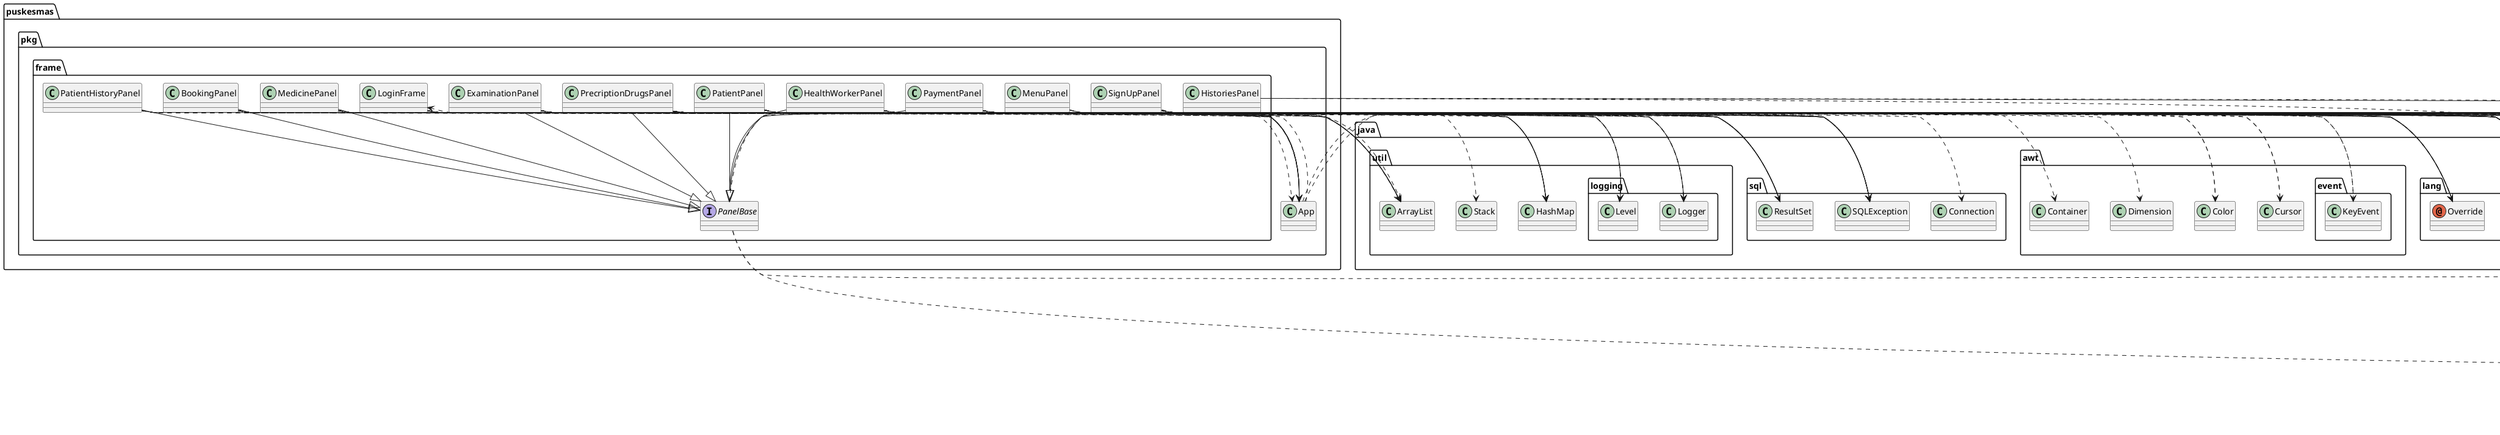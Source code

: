 @startuml
annotation java.lang.Override
annotation java.lang.SuppressWarnings
class enums.MessageType
class exceptions.ReportGenerationException
class helper.AuthHelper
class helper.BookingHelper
class helper.ExaminationHelper
class helper.HealthWorkerHelper
class helper.MedicineHelper
class helper.PatientHelper
class helper.PatientHistoryHelper
class helper.PaymentHelper
class helper.PrecriptionDrugsHelper
class java.awt.Color
class java.awt.Container
class java.awt.Cursor
class java.awt.Dimension
class java.awt.event.KeyEvent
class java.sql.Connection
class java.sql.ResultSet
class java.sql.SQLException
class java.util.ArrayList
class java.util.HashMap
class java.util.Stack
class java.util.logging.Level
class java.util.logging.Logger
class javax.swing.JFrame
class javax.swing.JOptionPane
class javax.swing.JPanel
class javax.swing.JTable
class javax.swing.table.DefaultTableModel
class puskesmas.pkg.App
class puskesmas.pkg.frame.BookingPanel
class puskesmas.pkg.frame.ExaminationPanel
class puskesmas.pkg.frame.HealthWorkerPanel
class puskesmas.pkg.frame.HistoriesPanel
class puskesmas.pkg.frame.LoginFrame
class puskesmas.pkg.frame.MedicinePanel
class puskesmas.pkg.frame.MenuPanel
class puskesmas.pkg.frame.PatientHistoryPanel
class puskesmas.pkg.frame.PatientPanel
class puskesmas.pkg.frame.PaymentPanel
class puskesmas.pkg.frame.PrecriptionDrugsPanel
class puskesmas.pkg.frame.SignUpPanel
class util.IDGenerator
class util.MessageUtil
class util.TemplateGenerator
class util.ValidationUtil
interface puskesmas.pkg.frame.PanelBase
puskesmas.pkg.App ..> java.awt.Container
puskesmas.pkg.App ..> java.util.Stack
puskesmas.pkg.App ..> puskesmas.pkg.frame.LoginFrame
puskesmas.pkg.frame.BookingPanel ..> java.lang.Override
puskesmas.pkg.frame.BookingPanel ..> java.lang.SuppressWarnings
puskesmas.pkg.frame.BookingPanel ..> enums.MessageType
puskesmas.pkg.frame.BookingPanel ..> helper.BookingHelper
puskesmas.pkg.frame.BookingPanel ..> java.sql.ResultSet
puskesmas.pkg.frame.BookingPanel ..> java.sql.SQLException
puskesmas.pkg.frame.BookingPanel ..> java.util.ArrayList
puskesmas.pkg.frame.BookingPanel ..> java.util.logging.Level
puskesmas.pkg.frame.BookingPanel ..> java.util.logging.Logger
puskesmas.pkg.frame.BookingPanel --|> javax.swing.JPanel
puskesmas.pkg.frame.BookingPanel ..> puskesmas.pkg.App
puskesmas.pkg.frame.BookingPanel ..> util.MessageUtil
puskesmas.pkg.frame.BookingPanel --|> puskesmas.pkg.frame.PanelBase
puskesmas.pkg.frame.ExaminationPanel ..> java.lang.Override
puskesmas.pkg.frame.ExaminationPanel ..> java.lang.SuppressWarnings
puskesmas.pkg.frame.ExaminationPanel ..> enums.MessageType
puskesmas.pkg.frame.ExaminationPanel ..> helper.ExaminationHelper
puskesmas.pkg.frame.ExaminationPanel ..> java.awt.event.KeyEvent
puskesmas.pkg.frame.ExaminationPanel ..> java.sql.ResultSet
puskesmas.pkg.frame.ExaminationPanel ..> java.sql.SQLException
puskesmas.pkg.frame.ExaminationPanel ..> java.util.ArrayList
puskesmas.pkg.frame.ExaminationPanel ..> java.util.HashMap
puskesmas.pkg.frame.ExaminationPanel ..> java.util.logging.Level
puskesmas.pkg.frame.ExaminationPanel ..> java.util.logging.Logger
puskesmas.pkg.frame.ExaminationPanel --|> javax.swing.JPanel
puskesmas.pkg.frame.ExaminationPanel ..> puskesmas.pkg.App
puskesmas.pkg.frame.ExaminationPanel ..> util.IDGenerator
puskesmas.pkg.frame.ExaminationPanel ..> util.MessageUtil
puskesmas.pkg.frame.ExaminationPanel ..> util.ValidationUtil
puskesmas.pkg.frame.ExaminationPanel --|> puskesmas.pkg.frame.PanelBase
puskesmas.pkg.frame.HealthWorkerPanel ..> java.lang.Override
puskesmas.pkg.frame.HealthWorkerPanel ..> java.lang.SuppressWarnings
puskesmas.pkg.frame.HealthWorkerPanel ..> enums.MessageType
puskesmas.pkg.frame.HealthWorkerPanel ..> helper.HealthWorkerHelper
puskesmas.pkg.frame.HealthWorkerPanel ..> java.sql.ResultSet
puskesmas.pkg.frame.HealthWorkerPanel ..> java.sql.SQLException
puskesmas.pkg.frame.HealthWorkerPanel ..> java.util.ArrayList
puskesmas.pkg.frame.HealthWorkerPanel ..> java.util.HashMap
puskesmas.pkg.frame.HealthWorkerPanel --|> javax.swing.JPanel
puskesmas.pkg.frame.HealthWorkerPanel ..> puskesmas.pkg.App
puskesmas.pkg.frame.HealthWorkerPanel ..> util.IDGenerator
puskesmas.pkg.frame.HealthWorkerPanel ..> util.MessageUtil
puskesmas.pkg.frame.HealthWorkerPanel ..> util.ValidationUtil
puskesmas.pkg.frame.HealthWorkerPanel --|> puskesmas.pkg.frame.PanelBase
puskesmas.pkg.frame.HistoriesPanel ..> java.lang.SuppressWarnings
puskesmas.pkg.frame.HistoriesPanel --|> javax.swing.JPanel
puskesmas.pkg.frame.HistoriesPanel ..> util.TemplateGenerator
puskesmas.pkg.frame.LoginFrame ..> java.lang.SuppressWarnings
puskesmas.pkg.frame.LoginFrame ..> enums.MessageType
puskesmas.pkg.frame.LoginFrame ..> helper.AuthHelper
puskesmas.pkg.frame.LoginFrame ..> java.awt.Color
puskesmas.pkg.frame.LoginFrame ..> java.awt.Cursor
puskesmas.pkg.frame.LoginFrame ..> java.awt.event.KeyEvent
puskesmas.pkg.frame.LoginFrame ..> java.sql.ResultSet
puskesmas.pkg.frame.LoginFrame ..> java.sql.SQLException
puskesmas.pkg.frame.LoginFrame ..> java.util.logging.Level
puskesmas.pkg.frame.LoginFrame ..> java.util.logging.Logger
puskesmas.pkg.frame.LoginFrame --|> javax.swing.JFrame
puskesmas.pkg.frame.LoginFrame ..> puskesmas.pkg.App
puskesmas.pkg.frame.LoginFrame ..> util.MessageUtil
puskesmas.pkg.frame.MedicinePanel ..> java.lang.Override
puskesmas.pkg.frame.MedicinePanel ..> java.lang.SuppressWarnings
puskesmas.pkg.frame.MedicinePanel ..> helper.MedicineHelper
puskesmas.pkg.frame.MedicinePanel ..> java.sql.ResultSet
puskesmas.pkg.frame.MedicinePanel ..> java.sql.SQLException
puskesmas.pkg.frame.MedicinePanel ..> java.util.ArrayList
puskesmas.pkg.frame.MedicinePanel ..> java.util.HashMap
puskesmas.pkg.frame.MedicinePanel --|> javax.swing.JPanel
puskesmas.pkg.frame.MedicinePanel ..> puskesmas.pkg.App
puskesmas.pkg.frame.MedicinePanel ..> util.IDGenerator
puskesmas.pkg.frame.MedicinePanel --|> puskesmas.pkg.frame.PanelBase
puskesmas.pkg.frame.MenuPanel ..> java.lang.SuppressWarnings
puskesmas.pkg.frame.MenuPanel --|> javax.swing.JPanel
puskesmas.pkg.frame.MenuPanel ..> puskesmas.pkg.App
puskesmas.pkg.frame.PatientHistoryPanel ..> java.lang.Override
puskesmas.pkg.frame.PatientHistoryPanel ..> java.lang.SuppressWarnings
puskesmas.pkg.frame.PatientHistoryPanel ..> helper.PatientHistoryHelper
puskesmas.pkg.frame.PatientHistoryPanel ..> java.sql.ResultSet
puskesmas.pkg.frame.PatientHistoryPanel ..> java.sql.SQLException
puskesmas.pkg.frame.PatientHistoryPanel ..> java.util.ArrayList
puskesmas.pkg.frame.PatientHistoryPanel --|> javax.swing.JPanel
puskesmas.pkg.frame.PatientHistoryPanel ..> puskesmas.pkg.App
puskesmas.pkg.frame.PatientHistoryPanel --|> puskesmas.pkg.frame.PanelBase
puskesmas.pkg.frame.PatientPanel ..> java.lang.Override
puskesmas.pkg.frame.PatientPanel ..> java.lang.SuppressWarnings
puskesmas.pkg.frame.PatientPanel ..> enums.MessageType
puskesmas.pkg.frame.PatientPanel ..> helper.PatientHelper
puskesmas.pkg.frame.PatientPanel ..> java.awt.Dimension
puskesmas.pkg.frame.PatientPanel ..> java.sql.ResultSet
puskesmas.pkg.frame.PatientPanel ..> java.sql.SQLException
puskesmas.pkg.frame.PatientPanel ..> java.util.ArrayList
puskesmas.pkg.frame.PatientPanel ..> java.util.HashMap
puskesmas.pkg.frame.PatientPanel --|> javax.swing.JPanel
puskesmas.pkg.frame.PatientPanel ..> puskesmas.pkg.App
puskesmas.pkg.frame.PatientPanel ..> util.IDGenerator
puskesmas.pkg.frame.PatientPanel ..> util.MessageUtil
puskesmas.pkg.frame.PatientPanel ..> util.ValidationUtil
puskesmas.pkg.frame.PatientPanel --|> puskesmas.pkg.frame.PanelBase
puskesmas.pkg.frame.PaymentPanel ..> java.lang.Override
puskesmas.pkg.frame.PaymentPanel ..> java.lang.SuppressWarnings
puskesmas.pkg.frame.PaymentPanel ..> enums.MessageType
puskesmas.pkg.frame.PaymentPanel ..> exceptions.ReportGenerationException
puskesmas.pkg.frame.PaymentPanel ..> helper.PaymentHelper
puskesmas.pkg.frame.PaymentPanel ..> java.sql.ResultSet
puskesmas.pkg.frame.PaymentPanel ..> java.sql.SQLException
puskesmas.pkg.frame.PaymentPanel ..> java.util.ArrayList
puskesmas.pkg.frame.PaymentPanel ..> java.util.HashMap
puskesmas.pkg.frame.PaymentPanel ..> java.util.logging.Level
puskesmas.pkg.frame.PaymentPanel ..> java.util.logging.Logger
puskesmas.pkg.frame.PaymentPanel --|> javax.swing.JPanel
puskesmas.pkg.frame.PaymentPanel ..> puskesmas.pkg.App
puskesmas.pkg.frame.PaymentPanel ..> util.IDGenerator
puskesmas.pkg.frame.PaymentPanel ..> util.MessageUtil
puskesmas.pkg.frame.PaymentPanel ..> util.TemplateGenerator
puskesmas.pkg.frame.PaymentPanel --|> puskesmas.pkg.frame.PanelBase
puskesmas.pkg.frame.PrecriptionDrugsPanel ..> java.lang.Override
puskesmas.pkg.frame.PrecriptionDrugsPanel ..> java.lang.SuppressWarnings
puskesmas.pkg.frame.PrecriptionDrugsPanel ..> enums.MessageType
puskesmas.pkg.frame.PrecriptionDrugsPanel ..> helper.MedicineHelper
puskesmas.pkg.frame.PrecriptionDrugsPanel ..> helper.PrecriptionDrugsHelper
puskesmas.pkg.frame.PrecriptionDrugsPanel ..> java.sql.Connection
puskesmas.pkg.frame.PrecriptionDrugsPanel ..> java.sql.ResultSet
puskesmas.pkg.frame.PrecriptionDrugsPanel ..> java.sql.SQLException
puskesmas.pkg.frame.PrecriptionDrugsPanel ..> java.util.ArrayList
puskesmas.pkg.frame.PrecriptionDrugsPanel ..> java.util.HashMap
puskesmas.pkg.frame.PrecriptionDrugsPanel ..> java.util.logging.Level
puskesmas.pkg.frame.PrecriptionDrugsPanel ..> java.util.logging.Logger
puskesmas.pkg.frame.PrecriptionDrugsPanel --|> javax.swing.JPanel
puskesmas.pkg.frame.PrecriptionDrugsPanel ..> puskesmas.pkg.App
puskesmas.pkg.frame.PrecriptionDrugsPanel ..> util.IDGenerator
puskesmas.pkg.frame.PrecriptionDrugsPanel ..> util.MessageUtil
puskesmas.pkg.frame.PrecriptionDrugsPanel ..> util.ValidationUtil
puskesmas.pkg.frame.PrecriptionDrugsPanel --|> puskesmas.pkg.frame.PanelBase
puskesmas.pkg.frame.SignUpPanel ..> java.lang.SuppressWarnings
puskesmas.pkg.frame.SignUpPanel ..> helper.AuthHelper
puskesmas.pkg.frame.SignUpPanel ..> java.awt.Color
puskesmas.pkg.frame.SignUpPanel ..> java.awt.Cursor
puskesmas.pkg.frame.SignUpPanel ..> java.util.HashMap
puskesmas.pkg.frame.SignUpPanel ..> javax.swing.JOptionPane
puskesmas.pkg.frame.SignUpPanel --|> javax.swing.JPanel
puskesmas.pkg.frame.SignUpPanel ..> puskesmas.pkg.App
puskesmas.pkg.frame.PanelBase ..> java.util.ArrayList
puskesmas.pkg.frame.PanelBase ..> javax.swing.JTable
puskesmas.pkg.frame.PanelBase ..> javax.swing.table.DefaultTableModel
@enduml